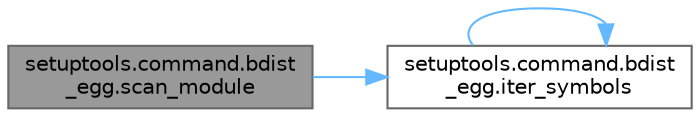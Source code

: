 digraph "setuptools.command.bdist_egg.scan_module"
{
 // LATEX_PDF_SIZE
  bgcolor="transparent";
  edge [fontname=Helvetica,fontsize=10,labelfontname=Helvetica,labelfontsize=10];
  node [fontname=Helvetica,fontsize=10,shape=box,height=0.2,width=0.4];
  rankdir="LR";
  Node1 [id="Node000001",label="setuptools.command.bdist\l_egg.scan_module",height=0.2,width=0.4,color="gray40", fillcolor="grey60", style="filled", fontcolor="black",tooltip=" "];
  Node1 -> Node2 [id="edge1_Node000001_Node000002",color="steelblue1",style="solid",tooltip=" "];
  Node2 [id="Node000002",label="setuptools.command.bdist\l_egg.iter_symbols",height=0.2,width=0.4,color="grey40", fillcolor="white", style="filled",URL="$namespacesetuptools_1_1command_1_1bdist__egg.html#af750e7218e24c1762d958ccb683d7dc8",tooltip=" "];
  Node2 -> Node2 [id="edge2_Node000002_Node000002",color="steelblue1",style="solid",tooltip=" "];
}
